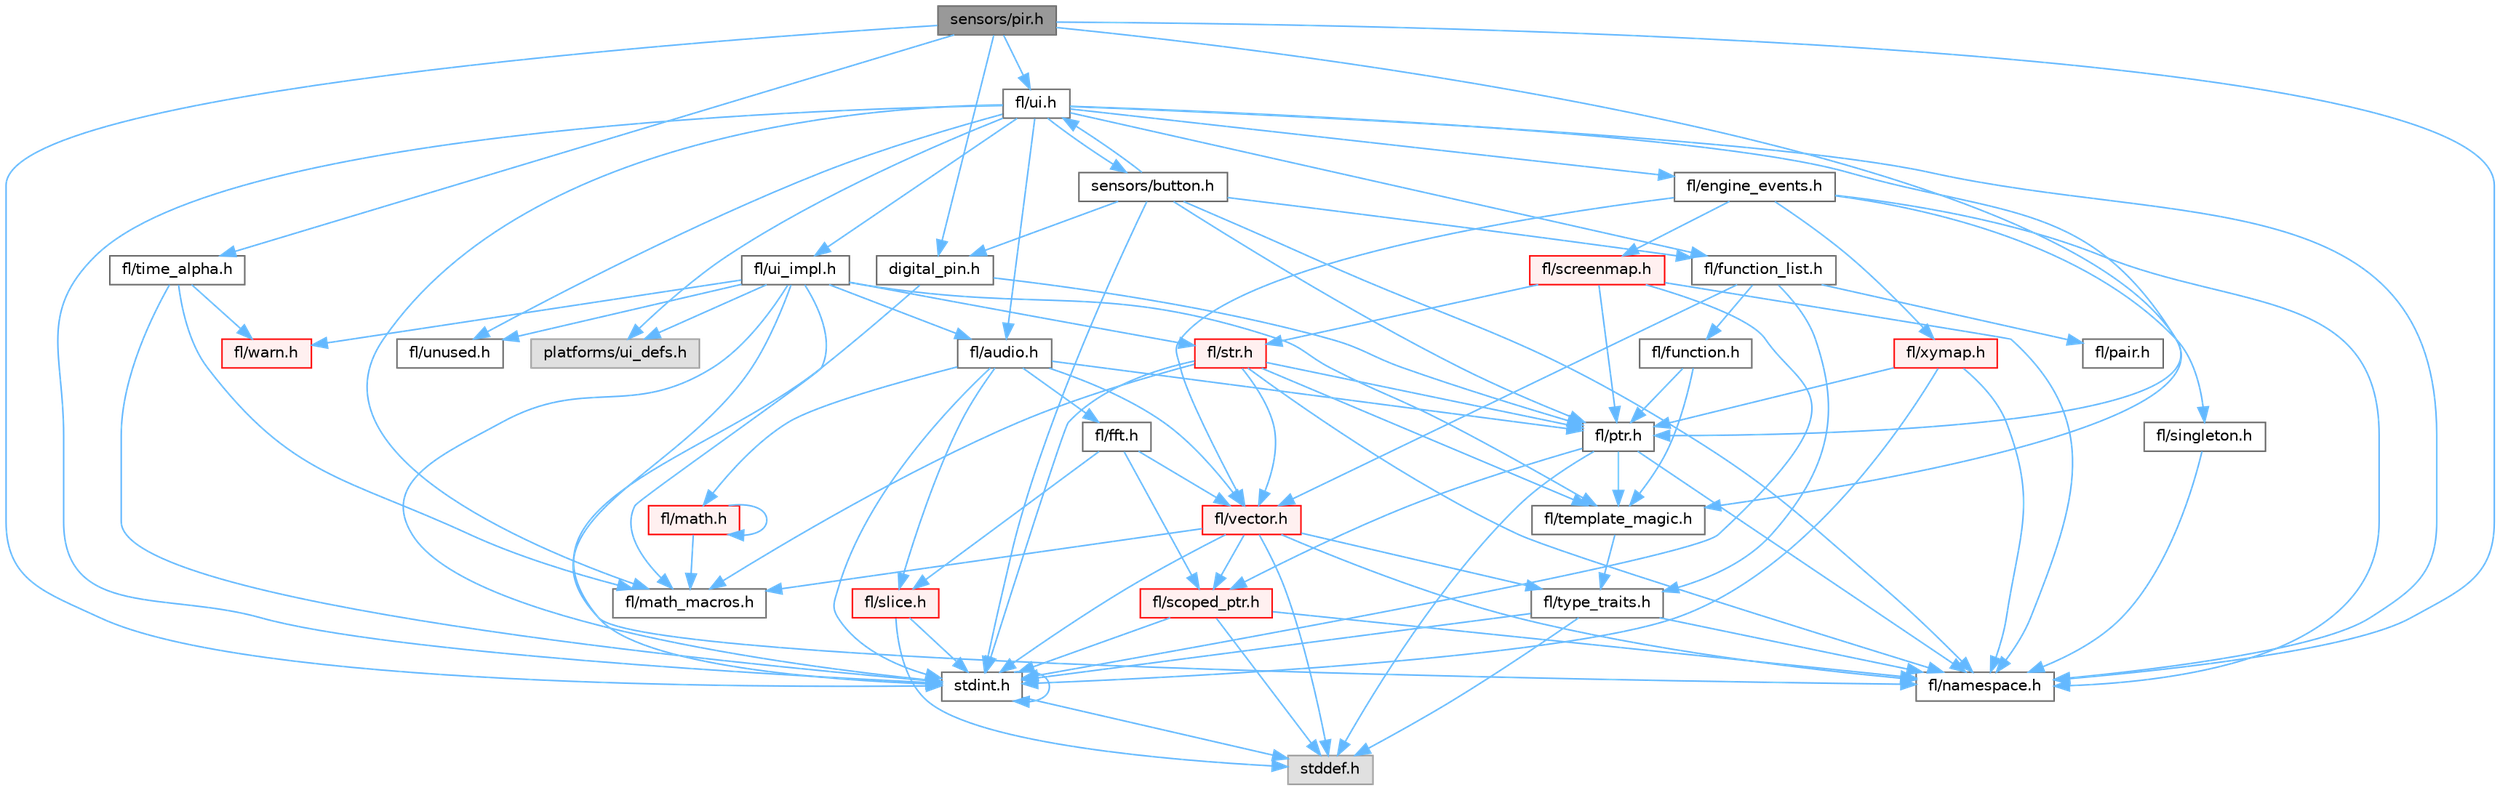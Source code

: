 digraph "sensors/pir.h"
{
 // INTERACTIVE_SVG=YES
 // LATEX_PDF_SIZE
  bgcolor="transparent";
  edge [fontname=Helvetica,fontsize=10,labelfontname=Helvetica,labelfontsize=10];
  node [fontname=Helvetica,fontsize=10,shape=box,height=0.2,width=0.4];
  Node1 [id="Node000001",label="sensors/pir.h",height=0.2,width=0.4,color="gray40", fillcolor="grey60", style="filled", fontcolor="black",tooltip=" "];
  Node1 -> Node2 [id="edge1_Node000001_Node000002",color="steelblue1",style="solid",tooltip=" "];
  Node2 [id="Node000002",label="stdint.h",height=0.2,width=0.4,color="grey40", fillcolor="white", style="filled",URL="$df/dd8/stdint_8h.html",tooltip=" "];
  Node2 -> Node3 [id="edge2_Node000002_Node000003",color="steelblue1",style="solid",tooltip=" "];
  Node3 [id="Node000003",label="stddef.h",height=0.2,width=0.4,color="grey60", fillcolor="#E0E0E0", style="filled",tooltip=" "];
  Node2 -> Node2 [id="edge3_Node000002_Node000002",color="steelblue1",style="solid",tooltip=" "];
  Node1 -> Node4 [id="edge4_Node000001_Node000004",color="steelblue1",style="solid",tooltip=" "];
  Node4 [id="Node000004",label="digital_pin.h",height=0.2,width=0.4,color="grey40", fillcolor="white", style="filled",URL="$dd/d83/digital__pin_8h.html",tooltip=" "];
  Node4 -> Node2 [id="edge5_Node000004_Node000002",color="steelblue1",style="solid",tooltip=" "];
  Node4 -> Node5 [id="edge6_Node000004_Node000005",color="steelblue1",style="solid",tooltip=" "];
  Node5 [id="Node000005",label="fl/ptr.h",height=0.2,width=0.4,color="grey40", fillcolor="white", style="filled",URL="$dd/d98/ptr_8h.html",tooltip=" "];
  Node5 -> Node3 [id="edge7_Node000005_Node000003",color="steelblue1",style="solid",tooltip=" "];
  Node5 -> Node6 [id="edge8_Node000005_Node000006",color="steelblue1",style="solid",tooltip=" "];
  Node6 [id="Node000006",label="fl/namespace.h",height=0.2,width=0.4,color="grey40", fillcolor="white", style="filled",URL="$df/d2a/namespace_8h.html",tooltip="Implements the FastLED namespace macros."];
  Node5 -> Node7 [id="edge9_Node000005_Node000007",color="steelblue1",style="solid",tooltip=" "];
  Node7 [id="Node000007",label="fl/scoped_ptr.h",height=0.2,width=0.4,color="red", fillcolor="#FFF0F0", style="filled",URL="$d0/d44/scoped__ptr_8h.html",tooltip=" "];
  Node7 -> Node3 [id="edge10_Node000007_Node000003",color="steelblue1",style="solid",tooltip=" "];
  Node7 -> Node2 [id="edge11_Node000007_Node000002",color="steelblue1",style="solid",tooltip=" "];
  Node7 -> Node6 [id="edge12_Node000007_Node000006",color="steelblue1",style="solid",tooltip=" "];
  Node5 -> Node18 [id="edge13_Node000005_Node000018",color="steelblue1",style="solid",tooltip=" "];
  Node18 [id="Node000018",label="fl/template_magic.h",height=0.2,width=0.4,color="grey40", fillcolor="white", style="filled",URL="$d8/d0c/template__magic_8h.html",tooltip=" "];
  Node18 -> Node19 [id="edge14_Node000018_Node000019",color="steelblue1",style="solid",tooltip=" "];
  Node19 [id="Node000019",label="fl/type_traits.h",height=0.2,width=0.4,color="grey40", fillcolor="white", style="filled",URL="$df/d63/type__traits_8h.html",tooltip=" "];
  Node19 -> Node3 [id="edge15_Node000019_Node000003",color="steelblue1",style="solid",tooltip=" "];
  Node19 -> Node2 [id="edge16_Node000019_Node000002",color="steelblue1",style="solid",tooltip=" "];
  Node19 -> Node6 [id="edge17_Node000019_Node000006",color="steelblue1",style="solid",tooltip=" "];
  Node1 -> Node5 [id="edge18_Node000001_Node000005",color="steelblue1",style="solid",tooltip=" "];
  Node1 -> Node26 [id="edge19_Node000001_Node000026",color="steelblue1",style="solid",tooltip=" "];
  Node26 [id="Node000026",label="fl/ui.h",height=0.2,width=0.4,color="grey40", fillcolor="white", style="filled",URL="$d9/d3b/ui_8h.html",tooltip=" "];
  Node26 -> Node2 [id="edge20_Node000026_Node000002",color="steelblue1",style="solid",tooltip=" "];
  Node26 -> Node27 [id="edge21_Node000026_Node000027",color="steelblue1",style="solid",tooltip=" "];
  Node27 [id="Node000027",label="fl/audio.h",height=0.2,width=0.4,color="grey40", fillcolor="white", style="filled",URL="$da/d09/audio_8h.html",tooltip=" "];
  Node27 -> Node28 [id="edge22_Node000027_Node000028",color="steelblue1",style="solid",tooltip=" "];
  Node28 [id="Node000028",label="fl/fft.h",height=0.2,width=0.4,color="grey40", fillcolor="white", style="filled",URL="$d7/d76/fft_8h.html",tooltip=" "];
  Node28 -> Node7 [id="edge23_Node000028_Node000007",color="steelblue1",style="solid",tooltip=" "];
  Node28 -> Node29 [id="edge24_Node000028_Node000029",color="steelblue1",style="solid",tooltip=" "];
  Node29 [id="Node000029",label="fl/slice.h",height=0.2,width=0.4,color="red", fillcolor="#FFF0F0", style="filled",URL="$d0/d48/slice_8h.html",tooltip=" "];
  Node29 -> Node3 [id="edge25_Node000029_Node000003",color="steelblue1",style="solid",tooltip=" "];
  Node29 -> Node2 [id="edge26_Node000029_Node000002",color="steelblue1",style="solid",tooltip=" "];
  Node28 -> Node20 [id="edge27_Node000028_Node000020",color="steelblue1",style="solid",tooltip=" "];
  Node20 [id="Node000020",label="fl/vector.h",height=0.2,width=0.4,color="red", fillcolor="#FFF0F0", style="filled",URL="$d6/d68/vector_8h.html",tooltip=" "];
  Node20 -> Node3 [id="edge28_Node000020_Node000003",color="steelblue1",style="solid",tooltip=" "];
  Node20 -> Node2 [id="edge29_Node000020_Node000002",color="steelblue1",style="solid",tooltip=" "];
  Node20 -> Node17 [id="edge30_Node000020_Node000017",color="steelblue1",style="solid",tooltip=" "];
  Node17 [id="Node000017",label="fl/math_macros.h",height=0.2,width=0.4,color="grey40", fillcolor="white", style="filled",URL="$d8/db8/math__macros_8h.html",tooltip=" "];
  Node20 -> Node6 [id="edge31_Node000020_Node000006",color="steelblue1",style="solid",tooltip=" "];
  Node20 -> Node7 [id="edge32_Node000020_Node000007",color="steelblue1",style="solid",tooltip=" "];
  Node20 -> Node19 [id="edge33_Node000020_Node000019",color="steelblue1",style="solid",tooltip=" "];
  Node27 -> Node13 [id="edge34_Node000027_Node000013",color="steelblue1",style="solid",tooltip=" "];
  Node13 [id="Node000013",label="fl/math.h",height=0.2,width=0.4,color="red", fillcolor="#FFF0F0", style="filled",URL="$df/db1/math_8h.html",tooltip=" "];
  Node13 -> Node17 [id="edge35_Node000013_Node000017",color="steelblue1",style="solid",tooltip=" "];
  Node13 -> Node13 [id="edge36_Node000013_Node000013",color="steelblue1",style="solid",tooltip=" "];
  Node27 -> Node5 [id="edge37_Node000027_Node000005",color="steelblue1",style="solid",tooltip=" "];
  Node27 -> Node29 [id="edge38_Node000027_Node000029",color="steelblue1",style="solid",tooltip=" "];
  Node27 -> Node20 [id="edge39_Node000027_Node000020",color="steelblue1",style="solid",tooltip=" "];
  Node27 -> Node2 [id="edge40_Node000027_Node000002",color="steelblue1",style="solid",tooltip=" "];
  Node26 -> Node30 [id="edge41_Node000026_Node000030",color="steelblue1",style="solid",tooltip=" "];
  Node30 [id="Node000030",label="fl/engine_events.h",height=0.2,width=0.4,color="grey40", fillcolor="white", style="filled",URL="$db/dc0/engine__events_8h.html",tooltip=" "];
  Node30 -> Node6 [id="edge42_Node000030_Node000006",color="steelblue1",style="solid",tooltip=" "];
  Node30 -> Node31 [id="edge43_Node000030_Node000031",color="steelblue1",style="solid",tooltip=" "];
  Node31 [id="Node000031",label="fl/screenmap.h",height=0.2,width=0.4,color="red", fillcolor="#FFF0F0", style="filled",URL="$d7/d97/screenmap_8h.html",tooltip=" "];
  Node31 -> Node2 [id="edge44_Node000031_Node000002",color="steelblue1",style="solid",tooltip=" "];
  Node31 -> Node5 [id="edge45_Node000031_Node000005",color="steelblue1",style="solid",tooltip=" "];
  Node31 -> Node6 [id="edge46_Node000031_Node000006",color="steelblue1",style="solid",tooltip=" "];
  Node31 -> Node11 [id="edge47_Node000031_Node000011",color="steelblue1",style="solid",tooltip=" "];
  Node11 [id="Node000011",label="fl/str.h",height=0.2,width=0.4,color="red", fillcolor="#FFF0F0", style="filled",URL="$d1/d93/str_8h.html",tooltip=" "];
  Node11 -> Node2 [id="edge48_Node000011_Node000002",color="steelblue1",style="solid",tooltip=" "];
  Node11 -> Node17 [id="edge49_Node000011_Node000017",color="steelblue1",style="solid",tooltip=" "];
  Node11 -> Node6 [id="edge50_Node000011_Node000006",color="steelblue1",style="solid",tooltip=" "];
  Node11 -> Node5 [id="edge51_Node000011_Node000005",color="steelblue1",style="solid",tooltip=" "];
  Node11 -> Node18 [id="edge52_Node000011_Node000018",color="steelblue1",style="solid",tooltip=" "];
  Node11 -> Node20 [id="edge53_Node000011_Node000020",color="steelblue1",style="solid",tooltip=" "];
  Node30 -> Node37 [id="edge54_Node000030_Node000037",color="steelblue1",style="solid",tooltip=" "];
  Node37 [id="Node000037",label="fl/singleton.h",height=0.2,width=0.4,color="grey40", fillcolor="white", style="filled",URL="$d4/d0b/singleton_8h.html",tooltip=" "];
  Node37 -> Node6 [id="edge55_Node000037_Node000006",color="steelblue1",style="solid",tooltip=" "];
  Node30 -> Node20 [id="edge56_Node000030_Node000020",color="steelblue1",style="solid",tooltip=" "];
  Node30 -> Node38 [id="edge57_Node000030_Node000038",color="steelblue1",style="solid",tooltip=" "];
  Node38 [id="Node000038",label="fl/xymap.h",height=0.2,width=0.4,color="red", fillcolor="#FFF0F0", style="filled",URL="$da/d61/xymap_8h.html",tooltip=" "];
  Node38 -> Node2 [id="edge58_Node000038_Node000002",color="steelblue1",style="solid",tooltip=" "];
  Node38 -> Node6 [id="edge59_Node000038_Node000006",color="steelblue1",style="solid",tooltip=" "];
  Node38 -> Node5 [id="edge60_Node000038_Node000005",color="steelblue1",style="solid",tooltip=" "];
  Node26 -> Node44 [id="edge61_Node000026_Node000044",color="steelblue1",style="solid",tooltip=" "];
  Node44 [id="Node000044",label="fl/function_list.h",height=0.2,width=0.4,color="grey40", fillcolor="white", style="filled",URL="$d0/d64/function__list_8h.html",tooltip=" "];
  Node44 -> Node45 [id="edge62_Node000044_Node000045",color="steelblue1",style="solid",tooltip=" "];
  Node45 [id="Node000045",label="fl/function.h",height=0.2,width=0.4,color="grey40", fillcolor="white", style="filled",URL="$dd/d67/function_8h.html",tooltip=" "];
  Node45 -> Node5 [id="edge63_Node000045_Node000005",color="steelblue1",style="solid",tooltip=" "];
  Node45 -> Node18 [id="edge64_Node000045_Node000018",color="steelblue1",style="solid",tooltip=" "];
  Node44 -> Node36 [id="edge65_Node000044_Node000036",color="steelblue1",style="solid",tooltip=" "];
  Node36 [id="Node000036",label="fl/pair.h",height=0.2,width=0.4,color="grey40", fillcolor="white", style="filled",URL="$d3/d41/pair_8h.html",tooltip=" "];
  Node44 -> Node20 [id="edge66_Node000044_Node000020",color="steelblue1",style="solid",tooltip=" "];
  Node44 -> Node19 [id="edge67_Node000044_Node000019",color="steelblue1",style="solid",tooltip=" "];
  Node26 -> Node17 [id="edge68_Node000026_Node000017",color="steelblue1",style="solid",tooltip=" "];
  Node26 -> Node6 [id="edge69_Node000026_Node000006",color="steelblue1",style="solid",tooltip=" "];
  Node26 -> Node18 [id="edge70_Node000026_Node000018",color="steelblue1",style="solid",tooltip=" "];
  Node26 -> Node46 [id="edge71_Node000026_Node000046",color="steelblue1",style="solid",tooltip=" "];
  Node46 [id="Node000046",label="fl/ui_impl.h",height=0.2,width=0.4,color="grey40", fillcolor="white", style="filled",URL="$d6/dc0/ui__impl_8h.html",tooltip=" "];
  Node46 -> Node2 [id="edge72_Node000046_Node000002",color="steelblue1",style="solid",tooltip=" "];
  Node46 -> Node27 [id="edge73_Node000046_Node000027",color="steelblue1",style="solid",tooltip=" "];
  Node46 -> Node17 [id="edge74_Node000046_Node000017",color="steelblue1",style="solid",tooltip=" "];
  Node46 -> Node6 [id="edge75_Node000046_Node000006",color="steelblue1",style="solid",tooltip=" "];
  Node46 -> Node11 [id="edge76_Node000046_Node000011",color="steelblue1",style="solid",tooltip=" "];
  Node46 -> Node18 [id="edge77_Node000046_Node000018",color="steelblue1",style="solid",tooltip=" "];
  Node46 -> Node24 [id="edge78_Node000046_Node000024",color="steelblue1",style="solid",tooltip=" "];
  Node24 [id="Node000024",label="fl/unused.h",height=0.2,width=0.4,color="grey40", fillcolor="white", style="filled",URL="$d8/d4b/unused_8h.html",tooltip=" "];
  Node46 -> Node47 [id="edge79_Node000046_Node000047",color="steelblue1",style="solid",tooltip=" "];
  Node47 [id="Node000047",label="fl/warn.h",height=0.2,width=0.4,color="red", fillcolor="#FFF0F0", style="filled",URL="$de/d77/warn_8h.html",tooltip=" "];
  Node46 -> Node50 [id="edge80_Node000046_Node000050",color="steelblue1",style="solid",tooltip=" "];
  Node50 [id="Node000050",label="platforms/ui_defs.h",height=0.2,width=0.4,color="grey60", fillcolor="#E0E0E0", style="filled",tooltip=" "];
  Node26 -> Node24 [id="edge81_Node000026_Node000024",color="steelblue1",style="solid",tooltip=" "];
  Node26 -> Node50 [id="edge82_Node000026_Node000050",color="steelblue1",style="solid",tooltip=" "];
  Node26 -> Node51 [id="edge83_Node000026_Node000051",color="steelblue1",style="solid",tooltip=" "];
  Node51 [id="Node000051",label="sensors/button.h",height=0.2,width=0.4,color="grey40", fillcolor="white", style="filled",URL="$d7/d0e/button_8h.html",tooltip=" "];
  Node51 -> Node2 [id="edge84_Node000051_Node000002",color="steelblue1",style="solid",tooltip=" "];
  Node51 -> Node44 [id="edge85_Node000051_Node000044",color="steelblue1",style="solid",tooltip=" "];
  Node51 -> Node6 [id="edge86_Node000051_Node000006",color="steelblue1",style="solid",tooltip=" "];
  Node51 -> Node5 [id="edge87_Node000051_Node000005",color="steelblue1",style="solid",tooltip=" "];
  Node51 -> Node26 [id="edge88_Node000051_Node000026",color="steelblue1",style="solid",tooltip=" "];
  Node51 -> Node4 [id="edge89_Node000051_Node000004",color="steelblue1",style="solid",tooltip=" "];
  Node1 -> Node52 [id="edge90_Node000001_Node000052",color="steelblue1",style="solid",tooltip=" "];
  Node52 [id="Node000052",label="fl/time_alpha.h",height=0.2,width=0.4,color="grey40", fillcolor="white", style="filled",URL="$d0/d87/time__alpha_8h.html",tooltip=" "];
  Node52 -> Node2 [id="edge91_Node000052_Node000002",color="steelblue1",style="solid",tooltip=" "];
  Node52 -> Node17 [id="edge92_Node000052_Node000017",color="steelblue1",style="solid",tooltip=" "];
  Node52 -> Node47 [id="edge93_Node000052_Node000047",color="steelblue1",style="solid",tooltip=" "];
  Node1 -> Node6 [id="edge94_Node000001_Node000006",color="steelblue1",style="solid",tooltip=" "];
}
